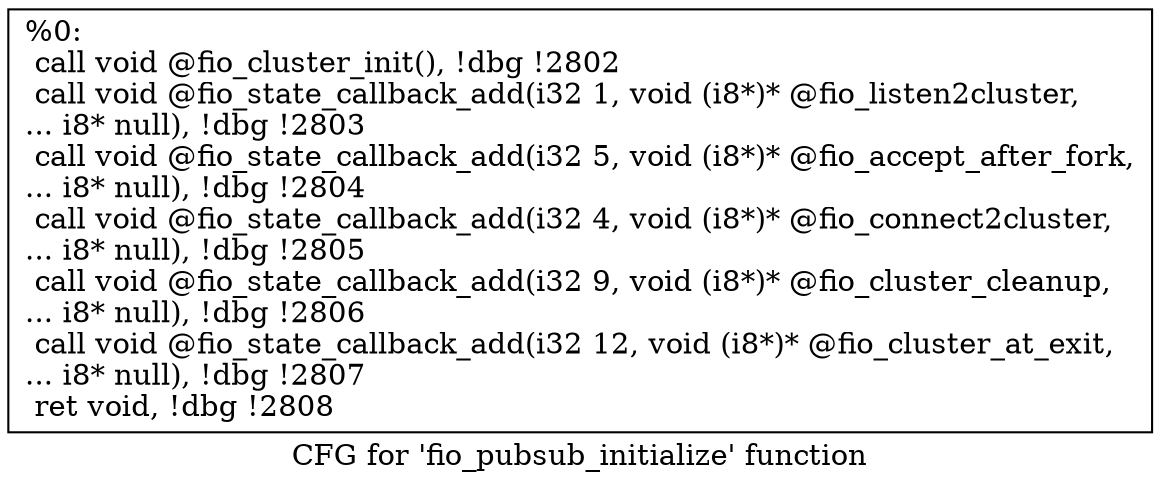 digraph "CFG for 'fio_pubsub_initialize' function" {
	label="CFG for 'fio_pubsub_initialize' function";

	Node0x5568513c7bc0 [shape=record,label="{%0:\l  call void @fio_cluster_init(), !dbg !2802\l  call void @fio_state_callback_add(i32 1, void (i8*)* @fio_listen2cluster,\l... i8* null), !dbg !2803\l  call void @fio_state_callback_add(i32 5, void (i8*)* @fio_accept_after_fork,\l... i8* null), !dbg !2804\l  call void @fio_state_callback_add(i32 4, void (i8*)* @fio_connect2cluster,\l... i8* null), !dbg !2805\l  call void @fio_state_callback_add(i32 9, void (i8*)* @fio_cluster_cleanup,\l... i8* null), !dbg !2806\l  call void @fio_state_callback_add(i32 12, void (i8*)* @fio_cluster_at_exit,\l... i8* null), !dbg !2807\l  ret void, !dbg !2808\l}"];
}
